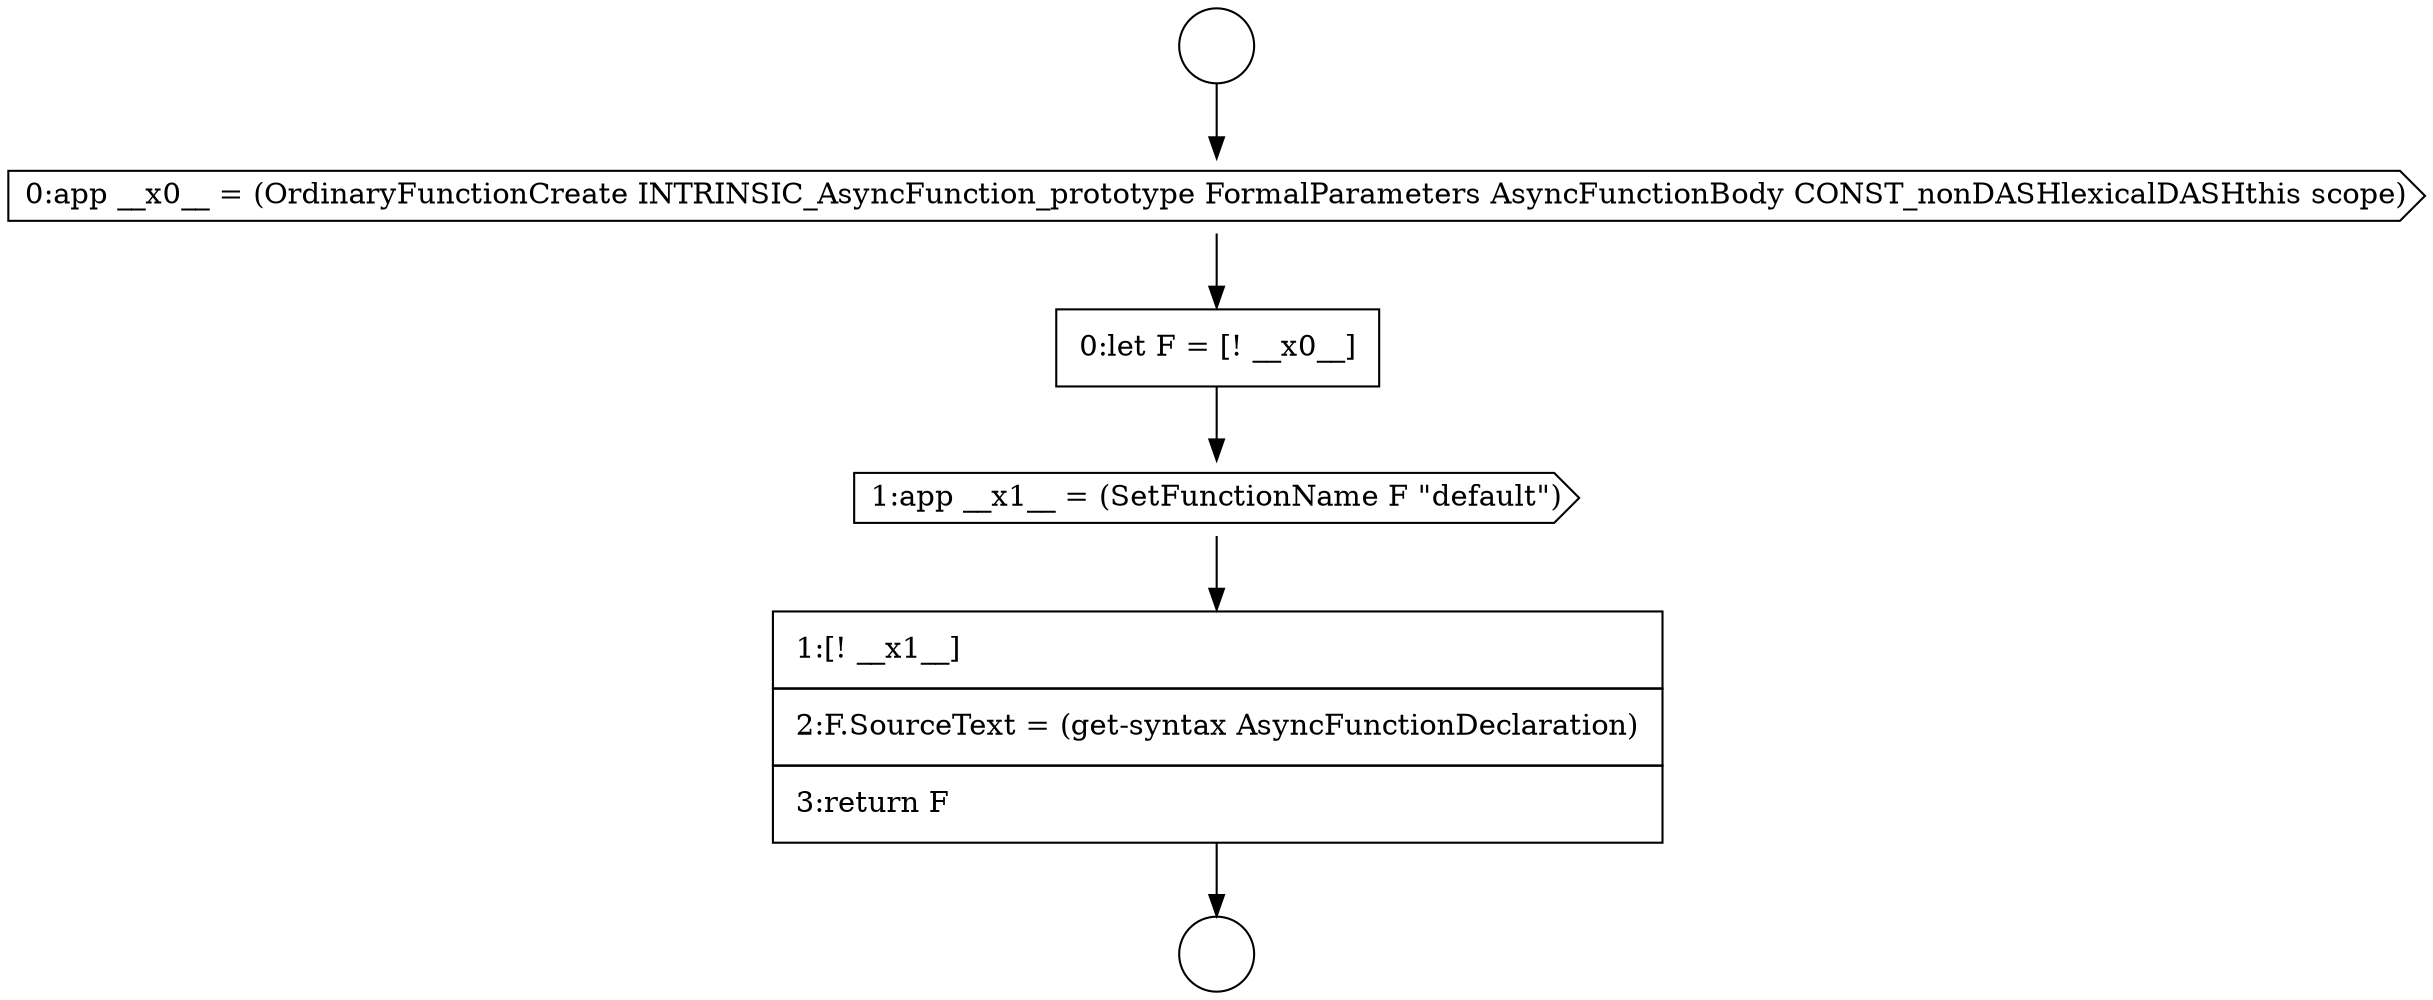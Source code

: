 digraph {
  node9909 [shape=circle label=" " color="black" fillcolor="white" style=filled]
  node9910 [shape=cds, label=<<font color="black">0:app __x0__ = (OrdinaryFunctionCreate INTRINSIC_AsyncFunction_prototype FormalParameters AsyncFunctionBody CONST_nonDASHlexicalDASHthis scope)</font>> color="black" fillcolor="white" style=filled]
  node9913 [shape=none, margin=0, label=<<font color="black">
    <table border="0" cellborder="1" cellspacing="0" cellpadding="10">
      <tr><td align="left">1:[! __x1__]</td></tr>
      <tr><td align="left">2:F.SourceText = (get-syntax AsyncFunctionDeclaration)</td></tr>
      <tr><td align="left">3:return F</td></tr>
    </table>
  </font>> color="black" fillcolor="white" style=filled]
  node9911 [shape=none, margin=0, label=<<font color="black">
    <table border="0" cellborder="1" cellspacing="0" cellpadding="10">
      <tr><td align="left">0:let F = [! __x0__]</td></tr>
    </table>
  </font>> color="black" fillcolor="white" style=filled]
  node9912 [shape=cds, label=<<font color="black">1:app __x1__ = (SetFunctionName F &quot;default&quot;)</font>> color="black" fillcolor="white" style=filled]
  node9908 [shape=circle label=" " color="black" fillcolor="white" style=filled]
  node9913 -> node9909 [ color="black"]
  node9912 -> node9913 [ color="black"]
  node9910 -> node9911 [ color="black"]
  node9908 -> node9910 [ color="black"]
  node9911 -> node9912 [ color="black"]
}
